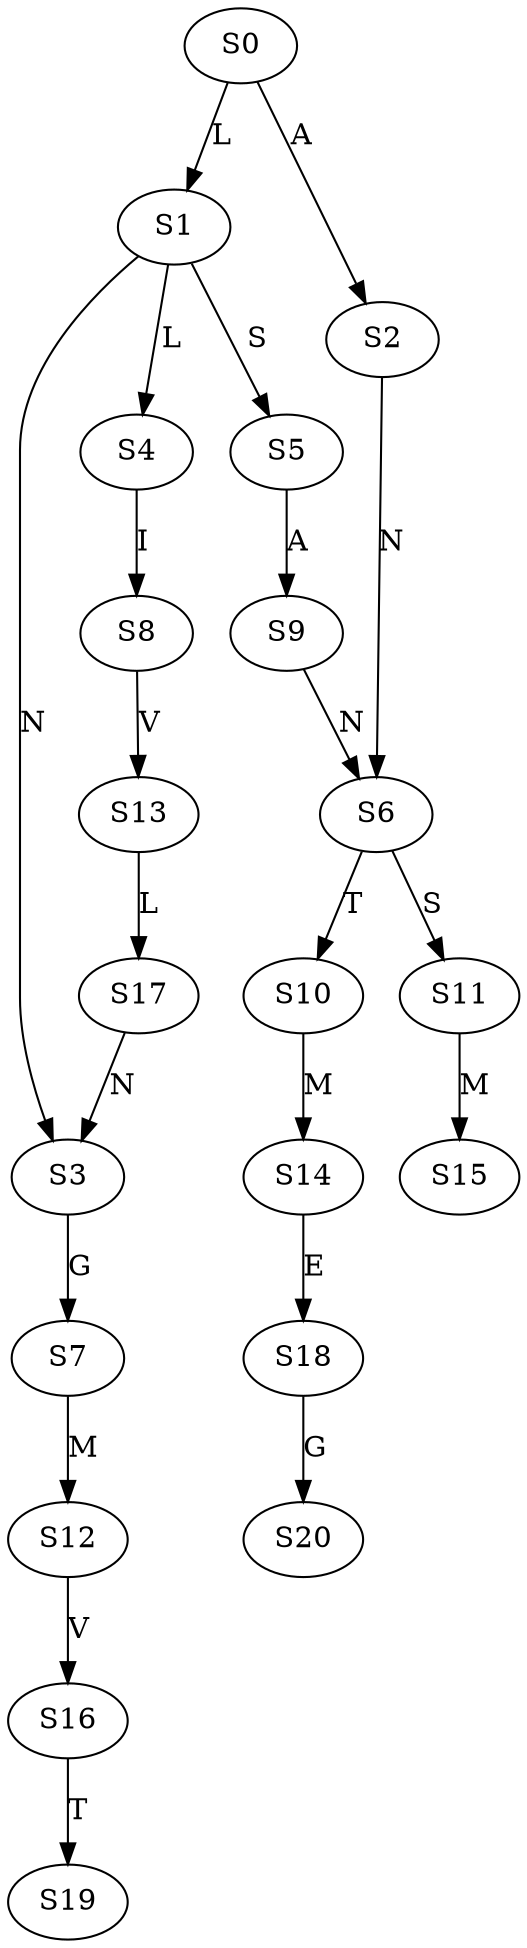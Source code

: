 strict digraph  {
	S0 -> S1 [ label = L ];
	S0 -> S2 [ label = A ];
	S1 -> S3 [ label = N ];
	S1 -> S4 [ label = L ];
	S1 -> S5 [ label = S ];
	S2 -> S6 [ label = N ];
	S3 -> S7 [ label = G ];
	S4 -> S8 [ label = I ];
	S5 -> S9 [ label = A ];
	S6 -> S10 [ label = T ];
	S6 -> S11 [ label = S ];
	S7 -> S12 [ label = M ];
	S8 -> S13 [ label = V ];
	S9 -> S6 [ label = N ];
	S10 -> S14 [ label = M ];
	S11 -> S15 [ label = M ];
	S12 -> S16 [ label = V ];
	S13 -> S17 [ label = L ];
	S14 -> S18 [ label = E ];
	S16 -> S19 [ label = T ];
	S17 -> S3 [ label = N ];
	S18 -> S20 [ label = G ];
}
